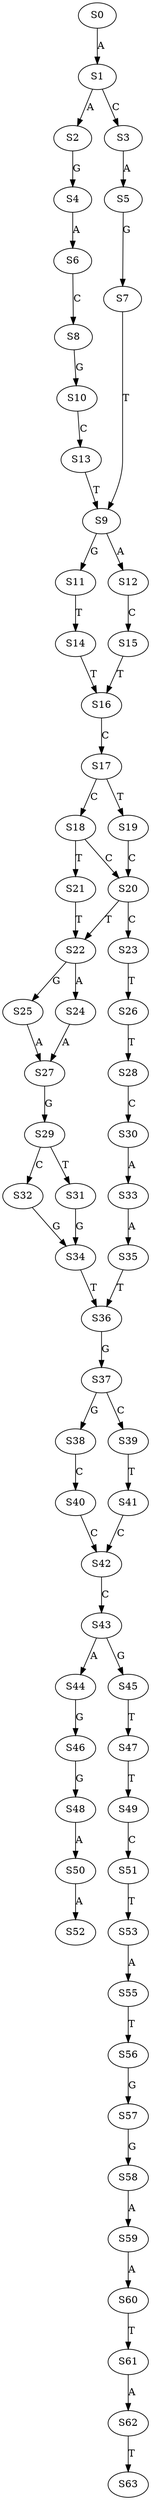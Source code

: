 strict digraph  {
	S0 -> S1 [ label = A ];
	S1 -> S2 [ label = A ];
	S1 -> S3 [ label = C ];
	S2 -> S4 [ label = G ];
	S3 -> S5 [ label = A ];
	S4 -> S6 [ label = A ];
	S5 -> S7 [ label = G ];
	S6 -> S8 [ label = C ];
	S7 -> S9 [ label = T ];
	S8 -> S10 [ label = G ];
	S9 -> S11 [ label = G ];
	S9 -> S12 [ label = A ];
	S10 -> S13 [ label = C ];
	S11 -> S14 [ label = T ];
	S12 -> S15 [ label = C ];
	S13 -> S9 [ label = T ];
	S14 -> S16 [ label = T ];
	S15 -> S16 [ label = T ];
	S16 -> S17 [ label = C ];
	S17 -> S18 [ label = C ];
	S17 -> S19 [ label = T ];
	S18 -> S20 [ label = C ];
	S18 -> S21 [ label = T ];
	S19 -> S20 [ label = C ];
	S20 -> S22 [ label = T ];
	S20 -> S23 [ label = C ];
	S21 -> S22 [ label = T ];
	S22 -> S24 [ label = A ];
	S22 -> S25 [ label = G ];
	S23 -> S26 [ label = T ];
	S24 -> S27 [ label = A ];
	S25 -> S27 [ label = A ];
	S26 -> S28 [ label = T ];
	S27 -> S29 [ label = G ];
	S28 -> S30 [ label = C ];
	S29 -> S31 [ label = T ];
	S29 -> S32 [ label = C ];
	S30 -> S33 [ label = A ];
	S31 -> S34 [ label = G ];
	S32 -> S34 [ label = G ];
	S33 -> S35 [ label = A ];
	S34 -> S36 [ label = T ];
	S35 -> S36 [ label = T ];
	S36 -> S37 [ label = G ];
	S37 -> S38 [ label = G ];
	S37 -> S39 [ label = C ];
	S38 -> S40 [ label = C ];
	S39 -> S41 [ label = T ];
	S40 -> S42 [ label = C ];
	S41 -> S42 [ label = C ];
	S42 -> S43 [ label = C ];
	S43 -> S44 [ label = A ];
	S43 -> S45 [ label = G ];
	S44 -> S46 [ label = G ];
	S45 -> S47 [ label = T ];
	S46 -> S48 [ label = G ];
	S47 -> S49 [ label = T ];
	S48 -> S50 [ label = A ];
	S49 -> S51 [ label = C ];
	S50 -> S52 [ label = A ];
	S51 -> S53 [ label = T ];
	S53 -> S55 [ label = A ];
	S55 -> S56 [ label = T ];
	S56 -> S57 [ label = G ];
	S57 -> S58 [ label = G ];
	S58 -> S59 [ label = A ];
	S59 -> S60 [ label = A ];
	S60 -> S61 [ label = T ];
	S61 -> S62 [ label = A ];
	S62 -> S63 [ label = T ];
}
